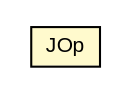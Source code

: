 #!/usr/local/bin/dot
#
# Class diagram 
# Generated by UMLGraph version 5.1 (http://www.umlgraph.org/)
#

digraph G {
	edge [fontname="arial",fontsize=10,labelfontname="arial",labelfontsize=10];
	node [fontname="arial",fontsize=10,shape=plaintext];
	nodesep=0.25;
	ranksep=0.5;
	// com.helger.jcodemodel.JOp
	c2909 [label=<<table title="com.helger.jcodemodel.JOp" border="0" cellborder="1" cellspacing="0" cellpadding="2" port="p" bgcolor="lemonChiffon" href="./JOp.html">
		<tr><td><table border="0" cellspacing="0" cellpadding="1">
<tr><td align="center" balign="center"> JOp </td></tr>
		</table></td></tr>
		</table>>, fontname="arial", fontcolor="black", fontsize=10.0];
}

